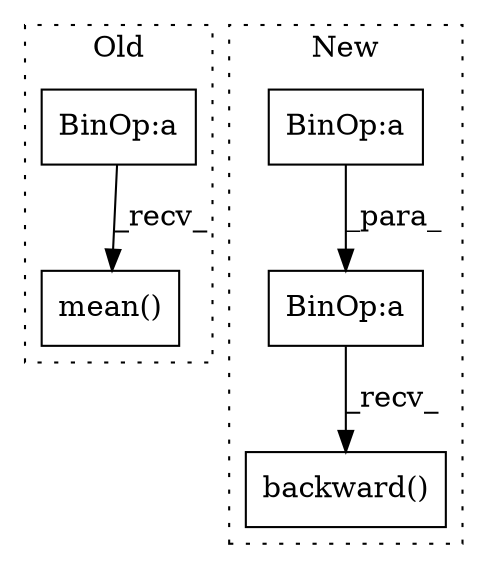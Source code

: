 digraph G {
subgraph cluster0 {
1 [label="mean()" a="75" s="15832" l="30" shape="box"];
4 [label="BinOp:a" a="82" s="15843" l="3" shape="box"];
label = "Old";
style="dotted";
}
subgraph cluster1 {
2 [label="backward()" a="75" s="16261" l="69" shape="box"];
3 [label="BinOp:a" a="82" s="16273" l="20" shape="box"];
5 [label="BinOp:a" a="82" s="16273" l="7" shape="box"];
label = "New";
style="dotted";
}
3 -> 2 [label="_recv_"];
4 -> 1 [label="_recv_"];
5 -> 3 [label="_para_"];
}